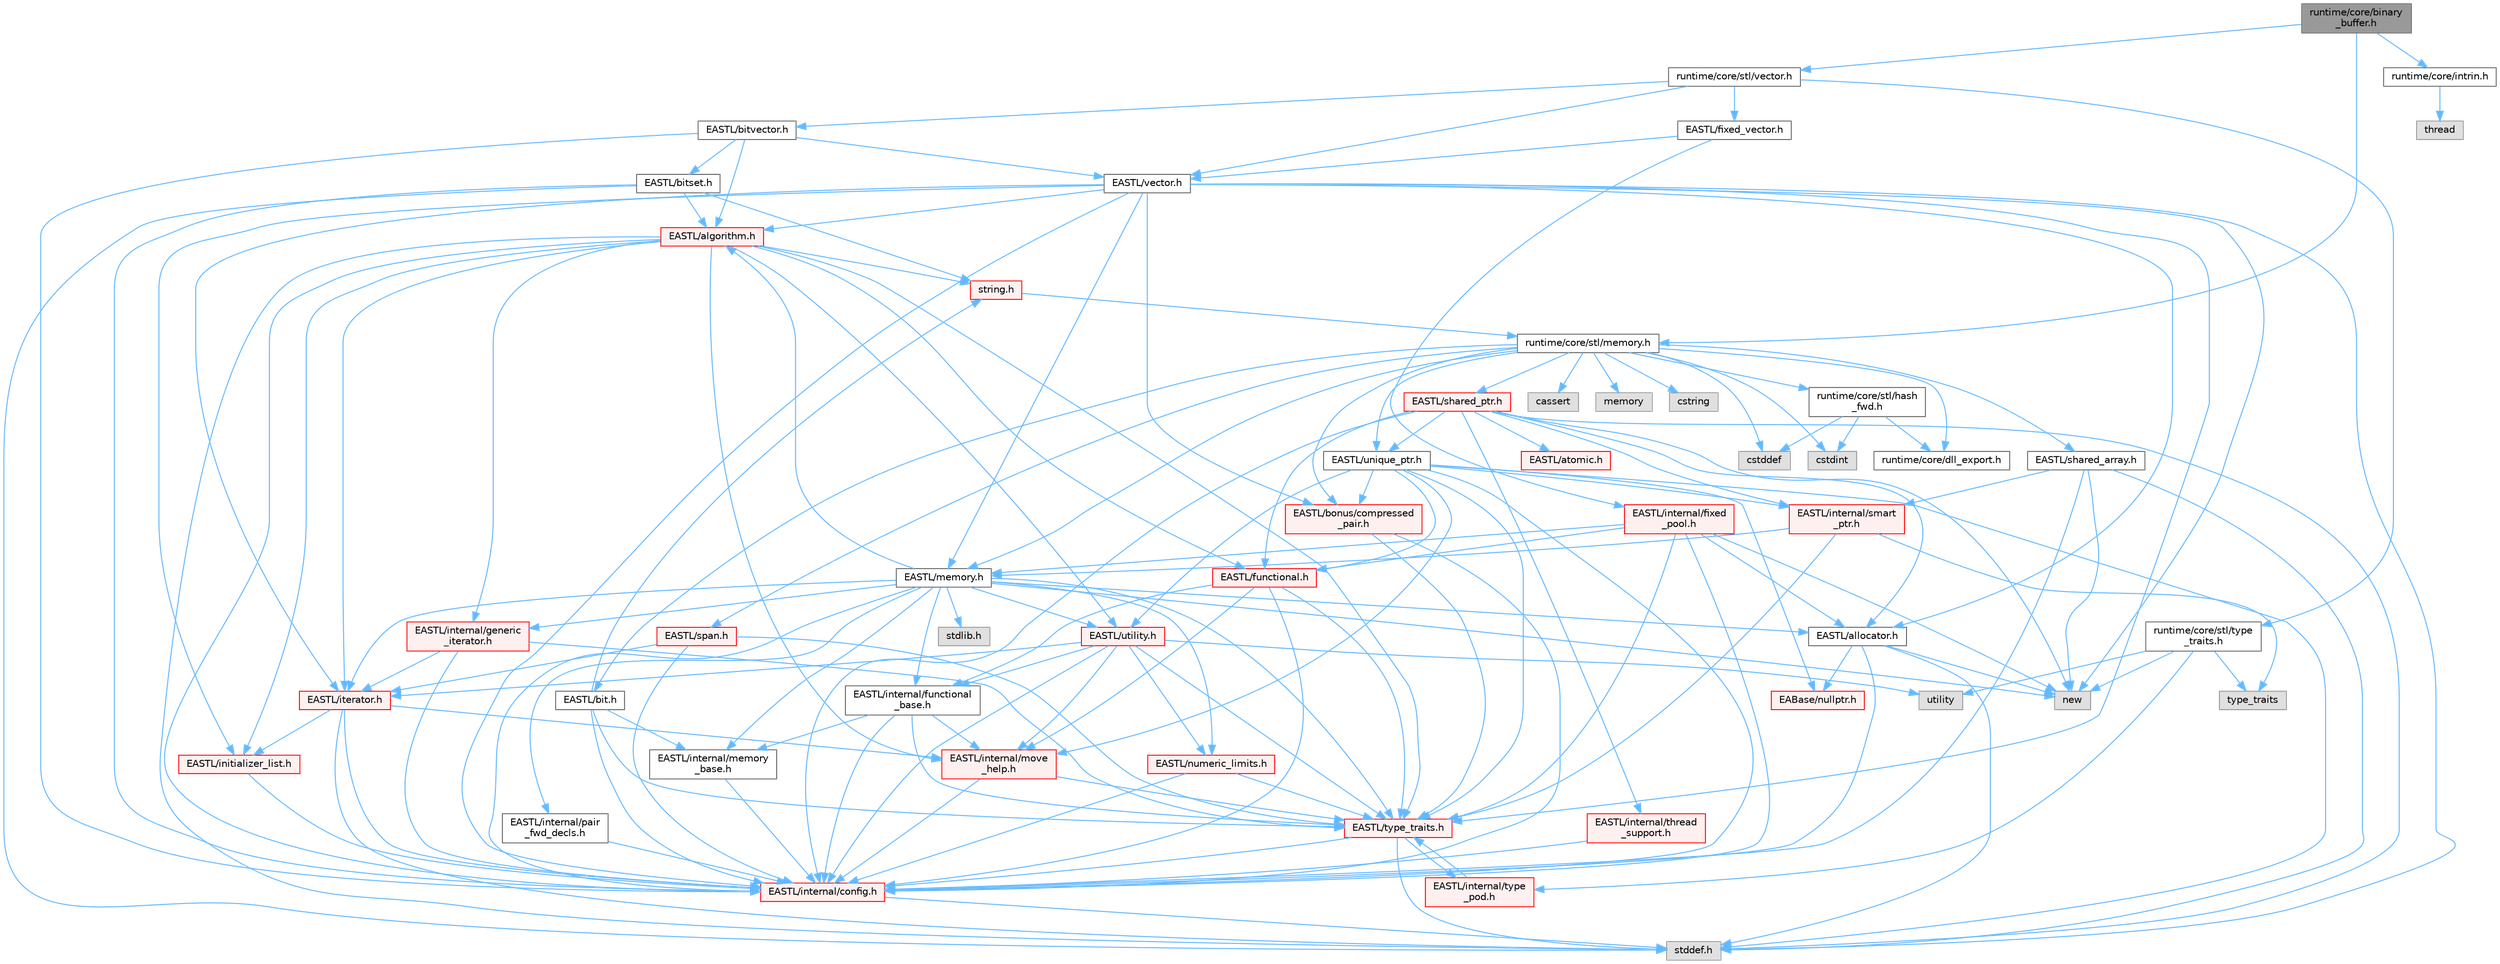 digraph "runtime/core/binary_buffer.h"
{
 // LATEX_PDF_SIZE
  bgcolor="transparent";
  edge [fontname=Helvetica,fontsize=10,labelfontname=Helvetica,labelfontsize=10];
  node [fontname=Helvetica,fontsize=10,shape=box,height=0.2,width=0.4];
  Node1 [id="Node000001",label="runtime/core/binary\l_buffer.h",height=0.2,width=0.4,color="gray40", fillcolor="grey60", style="filled", fontcolor="black",tooltip=" "];
  Node1 -> Node2 [id="edge153_Node000001_Node000002",color="steelblue1",style="solid",tooltip=" "];
  Node2 [id="Node000002",label="runtime/core/stl/vector.h",height=0.2,width=0.4,color="grey40", fillcolor="white", style="filled",URL="$core_2stl_2vector_8h.html",tooltip=" "];
  Node2 -> Node3 [id="edge154_Node000002_Node000003",color="steelblue1",style="solid",tooltip=" "];
  Node3 [id="Node000003",label="EASTL/vector.h",height=0.2,width=0.4,color="grey40", fillcolor="white", style="filled",URL="$_e_a_s_t_l_2include_2_e_a_s_t_l_2vector_8h.html",tooltip=" "];
  Node3 -> Node4 [id="edge155_Node000003_Node000004",color="steelblue1",style="solid",tooltip=" "];
  Node4 [id="Node000004",label="EASTL/algorithm.h",height=0.2,width=0.4,color="red", fillcolor="#FFF0F0", style="filled",URL="$_e_a_s_t_l_2include_2_e_a_s_t_l_2algorithm_8h.html",tooltip=" "];
  Node4 -> Node5 [id="edge156_Node000004_Node000005",color="steelblue1",style="solid",tooltip=" "];
  Node5 [id="Node000005",label="EASTL/internal/config.h",height=0.2,width=0.4,color="red", fillcolor="#FFF0F0", style="filled",URL="$config_8h.html",tooltip=" "];
  Node5 -> Node13 [id="edge157_Node000005_Node000013",color="steelblue1",style="solid",tooltip=" "];
  Node13 [id="Node000013",label="stddef.h",height=0.2,width=0.4,color="grey60", fillcolor="#E0E0E0", style="filled",tooltip=" "];
  Node4 -> Node14 [id="edge158_Node000004_Node000014",color="steelblue1",style="solid",tooltip=" "];
  Node14 [id="Node000014",label="EASTL/type_traits.h",height=0.2,width=0.4,color="red", fillcolor="#FFF0F0", style="filled",URL="$_e_a_s_t_l_2include_2_e_a_s_t_l_2type__traits_8h.html",tooltip=" "];
  Node14 -> Node5 [id="edge159_Node000014_Node000005",color="steelblue1",style="solid",tooltip=" "];
  Node14 -> Node13 [id="edge160_Node000014_Node000013",color="steelblue1",style="solid",tooltip=" "];
  Node14 -> Node22 [id="edge161_Node000014_Node000022",color="steelblue1",style="solid",tooltip=" "];
  Node22 [id="Node000022",label="EASTL/internal/type\l_pod.h",height=0.2,width=0.4,color="red", fillcolor="#FFF0F0", style="filled",URL="$type__pod_8h.html",tooltip=" "];
  Node22 -> Node14 [id="edge162_Node000022_Node000014",color="steelblue1",style="solid",tooltip=" "];
  Node4 -> Node24 [id="edge163_Node000004_Node000024",color="steelblue1",style="solid",tooltip=" "];
  Node24 [id="Node000024",label="EASTL/internal/move\l_help.h",height=0.2,width=0.4,color="red", fillcolor="#FFF0F0", style="filled",URL="$move__help_8h.html",tooltip=" "];
  Node24 -> Node5 [id="edge164_Node000024_Node000005",color="steelblue1",style="solid",tooltip=" "];
  Node24 -> Node14 [id="edge165_Node000024_Node000014",color="steelblue1",style="solid",tooltip=" "];
  Node4 -> Node27 [id="edge166_Node000004_Node000027",color="steelblue1",style="solid",tooltip=" "];
  Node27 [id="Node000027",label="EASTL/initializer_list.h",height=0.2,width=0.4,color="red", fillcolor="#FFF0F0", style="filled",URL="$initializer__list_8h.html",tooltip=" "];
  Node27 -> Node5 [id="edge167_Node000027_Node000005",color="steelblue1",style="solid",tooltip=" "];
  Node4 -> Node26 [id="edge168_Node000004_Node000026",color="steelblue1",style="solid",tooltip=" "];
  Node26 [id="Node000026",label="EASTL/iterator.h",height=0.2,width=0.4,color="red", fillcolor="#FFF0F0", style="filled",URL="$_e_a_s_t_l_2include_2_e_a_s_t_l_2iterator_8h.html",tooltip=" "];
  Node26 -> Node5 [id="edge169_Node000026_Node000005",color="steelblue1",style="solid",tooltip=" "];
  Node26 -> Node24 [id="edge170_Node000026_Node000024",color="steelblue1",style="solid",tooltip=" "];
  Node26 -> Node27 [id="edge171_Node000026_Node000027",color="steelblue1",style="solid",tooltip=" "];
  Node26 -> Node13 [id="edge172_Node000026_Node000013",color="steelblue1",style="solid",tooltip=" "];
  Node4 -> Node61 [id="edge173_Node000004_Node000061",color="steelblue1",style="solid",tooltip=" "];
  Node61 [id="Node000061",label="EASTL/functional.h",height=0.2,width=0.4,color="red", fillcolor="#FFF0F0", style="filled",URL="$_e_a_s_t_l_2include_2_e_a_s_t_l_2functional_8h.html",tooltip=" "];
  Node61 -> Node5 [id="edge174_Node000061_Node000005",color="steelblue1",style="solid",tooltip=" "];
  Node61 -> Node24 [id="edge175_Node000061_Node000024",color="steelblue1",style="solid",tooltip=" "];
  Node61 -> Node14 [id="edge176_Node000061_Node000014",color="steelblue1",style="solid",tooltip=" "];
  Node61 -> Node42 [id="edge177_Node000061_Node000042",color="steelblue1",style="solid",tooltip=" "];
  Node42 [id="Node000042",label="EASTL/internal/functional\l_base.h",height=0.2,width=0.4,color="grey40", fillcolor="white", style="filled",URL="$functional__base_8h.html",tooltip=" "];
  Node42 -> Node5 [id="edge178_Node000042_Node000005",color="steelblue1",style="solid",tooltip=" "];
  Node42 -> Node38 [id="edge179_Node000042_Node000038",color="steelblue1",style="solid",tooltip=" "];
  Node38 [id="Node000038",label="EASTL/internal/memory\l_base.h",height=0.2,width=0.4,color="grey40", fillcolor="white", style="filled",URL="$memory__base_8h.html",tooltip=" "];
  Node38 -> Node5 [id="edge180_Node000038_Node000005",color="steelblue1",style="solid",tooltip=" "];
  Node42 -> Node24 [id="edge181_Node000042_Node000024",color="steelblue1",style="solid",tooltip=" "];
  Node42 -> Node14 [id="edge182_Node000042_Node000014",color="steelblue1",style="solid",tooltip=" "];
  Node4 -> Node45 [id="edge183_Node000004_Node000045",color="steelblue1",style="solid",tooltip=" "];
  Node45 [id="Node000045",label="EASTL/utility.h",height=0.2,width=0.4,color="red", fillcolor="#FFF0F0", style="filled",URL="$_e_a_s_t_l_2include_2_e_a_s_t_l_2utility_8h.html",tooltip=" "];
  Node45 -> Node5 [id="edge184_Node000045_Node000005",color="steelblue1",style="solid",tooltip=" "];
  Node45 -> Node14 [id="edge185_Node000045_Node000014",color="steelblue1",style="solid",tooltip=" "];
  Node45 -> Node26 [id="edge186_Node000045_Node000026",color="steelblue1",style="solid",tooltip=" "];
  Node45 -> Node46 [id="edge187_Node000045_Node000046",color="steelblue1",style="solid",tooltip=" "];
  Node46 [id="Node000046",label="EASTL/numeric_limits.h",height=0.2,width=0.4,color="red", fillcolor="#FFF0F0", style="filled",URL="$numeric__limits_8h.html",tooltip=" "];
  Node46 -> Node5 [id="edge188_Node000046_Node000005",color="steelblue1",style="solid",tooltip=" "];
  Node46 -> Node14 [id="edge189_Node000046_Node000014",color="steelblue1",style="solid",tooltip=" "];
  Node45 -> Node42 [id="edge190_Node000045_Node000042",color="steelblue1",style="solid",tooltip=" "];
  Node45 -> Node24 [id="edge191_Node000045_Node000024",color="steelblue1",style="solid",tooltip=" "];
  Node45 -> Node53 [id="edge192_Node000045_Node000053",color="steelblue1",style="solid",tooltip=" "];
  Node53 [id="Node000053",label="utility",height=0.2,width=0.4,color="grey60", fillcolor="#E0E0E0", style="filled",tooltip=" "];
  Node4 -> Node40 [id="edge193_Node000004_Node000040",color="steelblue1",style="solid",tooltip=" "];
  Node40 [id="Node000040",label="EASTL/internal/generic\l_iterator.h",height=0.2,width=0.4,color="red", fillcolor="#FFF0F0", style="filled",URL="$generic__iterator_8h.html",tooltip=" "];
  Node40 -> Node5 [id="edge194_Node000040_Node000005",color="steelblue1",style="solid",tooltip=" "];
  Node40 -> Node26 [id="edge195_Node000040_Node000026",color="steelblue1",style="solid",tooltip=" "];
  Node40 -> Node14 [id="edge196_Node000040_Node000014",color="steelblue1",style="solid",tooltip=" "];
  Node4 -> Node13 [id="edge197_Node000004_Node000013",color="steelblue1",style="solid",tooltip=" "];
  Node4 -> Node28 [id="edge198_Node000004_Node000028",color="steelblue1",style="solid",tooltip=" "];
  Node28 [id="Node000028",label="string.h",height=0.2,width=0.4,color="red", fillcolor="#FFF0F0", style="filled",URL="$string_8h.html",tooltip=" "];
  Node28 -> Node31 [id="edge199_Node000028_Node000031",color="steelblue1",style="solid",tooltip=" "];
  Node31 [id="Node000031",label="runtime/core/stl/memory.h",height=0.2,width=0.4,color="grey40", fillcolor="white", style="filled",URL="$core_2stl_2memory_8h.html",tooltip=" "];
  Node31 -> Node32 [id="edge200_Node000031_Node000032",color="steelblue1",style="solid",tooltip=" "];
  Node32 [id="Node000032",label="cstddef",height=0.2,width=0.4,color="grey60", fillcolor="#E0E0E0", style="filled",tooltip=" "];
  Node31 -> Node33 [id="edge201_Node000031_Node000033",color="steelblue1",style="solid",tooltip=" "];
  Node33 [id="Node000033",label="cstdint",height=0.2,width=0.4,color="grey60", fillcolor="#E0E0E0", style="filled",tooltip=" "];
  Node31 -> Node34 [id="edge202_Node000031_Node000034",color="steelblue1",style="solid",tooltip=" "];
  Node34 [id="Node000034",label="cassert",height=0.2,width=0.4,color="grey60", fillcolor="#E0E0E0", style="filled",tooltip=" "];
  Node31 -> Node35 [id="edge203_Node000031_Node000035",color="steelblue1",style="solid",tooltip=" "];
  Node35 [id="Node000035",label="memory",height=0.2,width=0.4,color="grey60", fillcolor="#E0E0E0", style="filled",tooltip=" "];
  Node31 -> Node36 [id="edge204_Node000031_Node000036",color="steelblue1",style="solid",tooltip=" "];
  Node36 [id="Node000036",label="cstring",height=0.2,width=0.4,color="grey60", fillcolor="#E0E0E0", style="filled",tooltip=" "];
  Node31 -> Node37 [id="edge205_Node000031_Node000037",color="steelblue1",style="solid",tooltip=" "];
  Node37 [id="Node000037",label="EASTL/bit.h",height=0.2,width=0.4,color="grey40", fillcolor="white", style="filled",URL="$bit_8h.html",tooltip=" "];
  Node37 -> Node5 [id="edge206_Node000037_Node000005",color="steelblue1",style="solid",tooltip=" "];
  Node37 -> Node38 [id="edge207_Node000037_Node000038",color="steelblue1",style="solid",tooltip=" "];
  Node37 -> Node14 [id="edge208_Node000037_Node000014",color="steelblue1",style="solid",tooltip=" "];
  Node37 -> Node28 [id="edge209_Node000037_Node000028",color="steelblue1",style="solid",tooltip=" "];
  Node31 -> Node39 [id="edge210_Node000031_Node000039",color="steelblue1",style="solid",tooltip=" "];
  Node39 [id="Node000039",label="EASTL/memory.h",height=0.2,width=0.4,color="grey40", fillcolor="white", style="filled",URL="$_e_a_s_t_l_2include_2_e_a_s_t_l_2memory_8h.html",tooltip=" "];
  Node39 -> Node5 [id="edge211_Node000039_Node000005",color="steelblue1",style="solid",tooltip=" "];
  Node39 -> Node38 [id="edge212_Node000039_Node000038",color="steelblue1",style="solid",tooltip=" "];
  Node39 -> Node40 [id="edge213_Node000039_Node000040",color="steelblue1",style="solid",tooltip=" "];
  Node39 -> Node41 [id="edge214_Node000039_Node000041",color="steelblue1",style="solid",tooltip=" "];
  Node41 [id="Node000041",label="EASTL/internal/pair\l_fwd_decls.h",height=0.2,width=0.4,color="grey40", fillcolor="white", style="filled",URL="$pair__fwd__decls_8h.html",tooltip=" "];
  Node41 -> Node5 [id="edge215_Node000041_Node000005",color="steelblue1",style="solid",tooltip=" "];
  Node39 -> Node42 [id="edge216_Node000039_Node000042",color="steelblue1",style="solid",tooltip=" "];
  Node39 -> Node4 [id="edge217_Node000039_Node000004",color="steelblue1",style="solid",tooltip=" "];
  Node39 -> Node14 [id="edge218_Node000039_Node000014",color="steelblue1",style="solid",tooltip=" "];
  Node39 -> Node43 [id="edge219_Node000039_Node000043",color="steelblue1",style="solid",tooltip=" "];
  Node43 [id="Node000043",label="EASTL/allocator.h",height=0.2,width=0.4,color="grey40", fillcolor="white", style="filled",URL="$allocator_8h.html",tooltip=" "];
  Node43 -> Node5 [id="edge220_Node000043_Node000005",color="steelblue1",style="solid",tooltip=" "];
  Node43 -> Node16 [id="edge221_Node000043_Node000016",color="steelblue1",style="solid",tooltip=" "];
  Node16 [id="Node000016",label="EABase/nullptr.h",height=0.2,width=0.4,color="red", fillcolor="#FFF0F0", style="filled",URL="$nullptr_8h.html",tooltip=" "];
  Node43 -> Node13 [id="edge222_Node000043_Node000013",color="steelblue1",style="solid",tooltip=" "];
  Node43 -> Node44 [id="edge223_Node000043_Node000044",color="steelblue1",style="solid",tooltip=" "];
  Node44 [id="Node000044",label="new",height=0.2,width=0.4,color="grey60", fillcolor="#E0E0E0", style="filled",tooltip=" "];
  Node39 -> Node26 [id="edge224_Node000039_Node000026",color="steelblue1",style="solid",tooltip=" "];
  Node39 -> Node45 [id="edge225_Node000039_Node000045",color="steelblue1",style="solid",tooltip=" "];
  Node39 -> Node46 [id="edge226_Node000039_Node000046",color="steelblue1",style="solid",tooltip=" "];
  Node39 -> Node54 [id="edge227_Node000039_Node000054",color="steelblue1",style="solid",tooltip=" "];
  Node54 [id="Node000054",label="stdlib.h",height=0.2,width=0.4,color="grey60", fillcolor="#E0E0E0", style="filled",tooltip=" "];
  Node39 -> Node44 [id="edge228_Node000039_Node000044",color="steelblue1",style="solid",tooltip=" "];
  Node31 -> Node55 [id="edge229_Node000031_Node000055",color="steelblue1",style="solid",tooltip=" "];
  Node55 [id="Node000055",label="EASTL/shared_array.h",height=0.2,width=0.4,color="grey40", fillcolor="white", style="filled",URL="$shared__array_8h.html",tooltip=" "];
  Node55 -> Node5 [id="edge230_Node000055_Node000005",color="steelblue1",style="solid",tooltip=" "];
  Node55 -> Node56 [id="edge231_Node000055_Node000056",color="steelblue1",style="solid",tooltip=" "];
  Node56 [id="Node000056",label="EASTL/internal/smart\l_ptr.h",height=0.2,width=0.4,color="red", fillcolor="#FFF0F0", style="filled",URL="$smart__ptr_8h.html",tooltip=" "];
  Node56 -> Node57 [id="edge232_Node000056_Node000057",color="steelblue1",style="solid",tooltip=" "];
  Node57 [id="Node000057",label="type_traits",height=0.2,width=0.4,color="grey60", fillcolor="#E0E0E0", style="filled",tooltip=" "];
  Node56 -> Node39 [id="edge233_Node000056_Node000039",color="steelblue1",style="solid",tooltip=" "];
  Node56 -> Node14 [id="edge234_Node000056_Node000014",color="steelblue1",style="solid",tooltip=" "];
  Node55 -> Node44 [id="edge235_Node000055_Node000044",color="steelblue1",style="solid",tooltip=" "];
  Node55 -> Node13 [id="edge236_Node000055_Node000013",color="steelblue1",style="solid",tooltip=" "];
  Node31 -> Node58 [id="edge237_Node000031_Node000058",color="steelblue1",style="solid",tooltip=" "];
  Node58 [id="Node000058",label="EASTL/unique_ptr.h",height=0.2,width=0.4,color="grey40", fillcolor="white", style="filled",URL="$unique__ptr_8h.html",tooltip=" "];
  Node58 -> Node16 [id="edge238_Node000058_Node000016",color="steelblue1",style="solid",tooltip=" "];
  Node58 -> Node59 [id="edge239_Node000058_Node000059",color="steelblue1",style="solid",tooltip=" "];
  Node59 [id="Node000059",label="EASTL/bonus/compressed\l_pair.h",height=0.2,width=0.4,color="red", fillcolor="#FFF0F0", style="filled",URL="$compressed__pair_8h.html",tooltip=" "];
  Node59 -> Node5 [id="edge240_Node000059_Node000005",color="steelblue1",style="solid",tooltip=" "];
  Node59 -> Node14 [id="edge241_Node000059_Node000014",color="steelblue1",style="solid",tooltip=" "];
  Node58 -> Node61 [id="edge242_Node000058_Node000061",color="steelblue1",style="solid",tooltip=" "];
  Node58 -> Node5 [id="edge243_Node000058_Node000005",color="steelblue1",style="solid",tooltip=" "];
  Node58 -> Node24 [id="edge244_Node000058_Node000024",color="steelblue1",style="solid",tooltip=" "];
  Node58 -> Node56 [id="edge245_Node000058_Node000056",color="steelblue1",style="solid",tooltip=" "];
  Node58 -> Node14 [id="edge246_Node000058_Node000014",color="steelblue1",style="solid",tooltip=" "];
  Node58 -> Node45 [id="edge247_Node000058_Node000045",color="steelblue1",style="solid",tooltip=" "];
  Node58 -> Node13 [id="edge248_Node000058_Node000013",color="steelblue1",style="solid",tooltip=" "];
  Node31 -> Node66 [id="edge249_Node000031_Node000066",color="steelblue1",style="solid",tooltip=" "];
  Node66 [id="Node000066",label="EASTL/shared_ptr.h",height=0.2,width=0.4,color="red", fillcolor="#FFF0F0", style="filled",URL="$shared__ptr_8h.html",tooltip=" "];
  Node66 -> Node5 [id="edge250_Node000066_Node000005",color="steelblue1",style="solid",tooltip=" "];
  Node66 -> Node56 [id="edge251_Node000066_Node000056",color="steelblue1",style="solid",tooltip=" "];
  Node66 -> Node67 [id="edge252_Node000066_Node000067",color="steelblue1",style="solid",tooltip=" "];
  Node67 [id="Node000067",label="EASTL/internal/thread\l_support.h",height=0.2,width=0.4,color="red", fillcolor="#FFF0F0", style="filled",URL="$thread__support_8h.html",tooltip=" "];
  Node67 -> Node5 [id="edge253_Node000067_Node000005",color="steelblue1",style="solid",tooltip=" "];
  Node66 -> Node58 [id="edge254_Node000066_Node000058",color="steelblue1",style="solid",tooltip=" "];
  Node66 -> Node61 [id="edge255_Node000066_Node000061",color="steelblue1",style="solid",tooltip=" "];
  Node66 -> Node43 [id="edge256_Node000066_Node000043",color="steelblue1",style="solid",tooltip=" "];
  Node66 -> Node68 [id="edge257_Node000066_Node000068",color="steelblue1",style="solid",tooltip=" "];
  Node68 [id="Node000068",label="EASTL/atomic.h",height=0.2,width=0.4,color="red", fillcolor="#FFF0F0", style="filled",URL="$_e_a_s_t_l_2include_2_e_a_s_t_l_2atomic_8h.html",tooltip=" "];
  Node66 -> Node44 [id="edge258_Node000066_Node000044",color="steelblue1",style="solid",tooltip=" "];
  Node66 -> Node13 [id="edge259_Node000066_Node000013",color="steelblue1",style="solid",tooltip=" "];
  Node31 -> Node146 [id="edge260_Node000031_Node000146",color="steelblue1",style="solid",tooltip=" "];
  Node146 [id="Node000146",label="EASTL/span.h",height=0.2,width=0.4,color="red", fillcolor="#FFF0F0", style="filled",URL="$span_8h.html",tooltip=" "];
  Node146 -> Node5 [id="edge261_Node000146_Node000005",color="steelblue1",style="solid",tooltip=" "];
  Node146 -> Node14 [id="edge262_Node000146_Node000014",color="steelblue1",style="solid",tooltip=" "];
  Node146 -> Node26 [id="edge263_Node000146_Node000026",color="steelblue1",style="solid",tooltip=" "];
  Node31 -> Node59 [id="edge264_Node000031_Node000059",color="steelblue1",style="solid",tooltip=" "];
  Node31 -> Node149 [id="edge265_Node000031_Node000149",color="steelblue1",style="solid",tooltip=" "];
  Node149 [id="Node000149",label="runtime/core/dll_export.h",height=0.2,width=0.4,color="grey40", fillcolor="white", style="filled",URL="$dll__export_8h.html",tooltip=" "];
  Node31 -> Node150 [id="edge266_Node000031_Node000150",color="steelblue1",style="solid",tooltip=" "];
  Node150 [id="Node000150",label="runtime/core/stl/hash\l_fwd.h",height=0.2,width=0.4,color="grey40", fillcolor="white", style="filled",URL="$hash__fwd_8h.html",tooltip=" "];
  Node150 -> Node32 [id="edge267_Node000150_Node000032",color="steelblue1",style="solid",tooltip=" "];
  Node150 -> Node33 [id="edge268_Node000150_Node000033",color="steelblue1",style="solid",tooltip=" "];
  Node150 -> Node149 [id="edge269_Node000150_Node000149",color="steelblue1",style="solid",tooltip=" "];
  Node3 -> Node43 [id="edge270_Node000003_Node000043",color="steelblue1",style="solid",tooltip=" "];
  Node3 -> Node59 [id="edge271_Node000003_Node000059",color="steelblue1",style="solid",tooltip=" "];
  Node3 -> Node27 [id="edge272_Node000003_Node000027",color="steelblue1",style="solid",tooltip=" "];
  Node3 -> Node5 [id="edge273_Node000003_Node000005",color="steelblue1",style="solid",tooltip=" "];
  Node3 -> Node26 [id="edge274_Node000003_Node000026",color="steelblue1",style="solid",tooltip=" "];
  Node3 -> Node39 [id="edge275_Node000003_Node000039",color="steelblue1",style="solid",tooltip=" "];
  Node3 -> Node14 [id="edge276_Node000003_Node000014",color="steelblue1",style="solid",tooltip=" "];
  Node3 -> Node13 [id="edge277_Node000003_Node000013",color="steelblue1",style="solid",tooltip=" "];
  Node3 -> Node44 [id="edge278_Node000003_Node000044",color="steelblue1",style="solid",tooltip=" "];
  Node2 -> Node153 [id="edge279_Node000002_Node000153",color="steelblue1",style="solid",tooltip=" "];
  Node153 [id="Node000153",label="EASTL/fixed_vector.h",height=0.2,width=0.4,color="grey40", fillcolor="white", style="filled",URL="$fixed__vector_8h.html",tooltip=" "];
  Node153 -> Node3 [id="edge280_Node000153_Node000003",color="steelblue1",style="solid",tooltip=" "];
  Node153 -> Node154 [id="edge281_Node000153_Node000154",color="steelblue1",style="solid",tooltip=" "];
  Node154 [id="Node000154",label="EASTL/internal/fixed\l_pool.h",height=0.2,width=0.4,color="red", fillcolor="#FFF0F0", style="filled",URL="$fixed__pool_8h.html",tooltip=" "];
  Node154 -> Node5 [id="edge282_Node000154_Node000005",color="steelblue1",style="solid",tooltip=" "];
  Node154 -> Node61 [id="edge283_Node000154_Node000061",color="steelblue1",style="solid",tooltip=" "];
  Node154 -> Node39 [id="edge284_Node000154_Node000039",color="steelblue1",style="solid",tooltip=" "];
  Node154 -> Node43 [id="edge285_Node000154_Node000043",color="steelblue1",style="solid",tooltip=" "];
  Node154 -> Node14 [id="edge286_Node000154_Node000014",color="steelblue1",style="solid",tooltip=" "];
  Node154 -> Node44 [id="edge287_Node000154_Node000044",color="steelblue1",style="solid",tooltip=" "];
  Node2 -> Node155 [id="edge288_Node000002_Node000155",color="steelblue1",style="solid",tooltip=" "];
  Node155 [id="Node000155",label="EASTL/bitvector.h",height=0.2,width=0.4,color="grey40", fillcolor="white", style="filled",URL="$bitvector_8h.html",tooltip=" "];
  Node155 -> Node5 [id="edge289_Node000155_Node000005",color="steelblue1",style="solid",tooltip=" "];
  Node155 -> Node3 [id="edge290_Node000155_Node000003",color="steelblue1",style="solid",tooltip=" "];
  Node155 -> Node4 [id="edge291_Node000155_Node000004",color="steelblue1",style="solid",tooltip=" "];
  Node155 -> Node156 [id="edge292_Node000155_Node000156",color="steelblue1",style="solid",tooltip=" "];
  Node156 [id="Node000156",label="EASTL/bitset.h",height=0.2,width=0.4,color="grey40", fillcolor="white", style="filled",URL="$bitset_8h.html",tooltip=" "];
  Node156 -> Node5 [id="edge293_Node000156_Node000005",color="steelblue1",style="solid",tooltip=" "];
  Node156 -> Node4 [id="edge294_Node000156_Node000004",color="steelblue1",style="solid",tooltip=" "];
  Node156 -> Node13 [id="edge295_Node000156_Node000013",color="steelblue1",style="solid",tooltip=" "];
  Node156 -> Node28 [id="edge296_Node000156_Node000028",color="steelblue1",style="solid",tooltip=" "];
  Node2 -> Node157 [id="edge297_Node000002_Node000157",color="steelblue1",style="solid",tooltip=" "];
  Node157 [id="Node000157",label="runtime/core/stl/type\l_traits.h",height=0.2,width=0.4,color="grey40", fillcolor="white", style="filled",URL="$core_2stl_2type__traits_8h.html",tooltip=" "];
  Node157 -> Node44 [id="edge298_Node000157_Node000044",color="steelblue1",style="solid",tooltip=" "];
  Node157 -> Node53 [id="edge299_Node000157_Node000053",color="steelblue1",style="solid",tooltip=" "];
  Node157 -> Node57 [id="edge300_Node000157_Node000057",color="steelblue1",style="solid",tooltip=" "];
  Node157 -> Node22 [id="edge301_Node000157_Node000022",color="steelblue1",style="solid",tooltip=" "];
  Node1 -> Node31 [id="edge302_Node000001_Node000031",color="steelblue1",style="solid",tooltip=" "];
  Node1 -> Node158 [id="edge303_Node000001_Node000158",color="steelblue1",style="solid",tooltip=" "];
  Node158 [id="Node000158",label="runtime/core/intrin.h",height=0.2,width=0.4,color="grey40", fillcolor="white", style="filled",URL="$intrin_8h.html",tooltip=" "];
  Node158 -> Node159 [id="edge304_Node000158_Node000159",color="steelblue1",style="solid",tooltip=" "];
  Node159 [id="Node000159",label="thread",height=0.2,width=0.4,color="grey60", fillcolor="#E0E0E0", style="filled",tooltip=" "];
}

